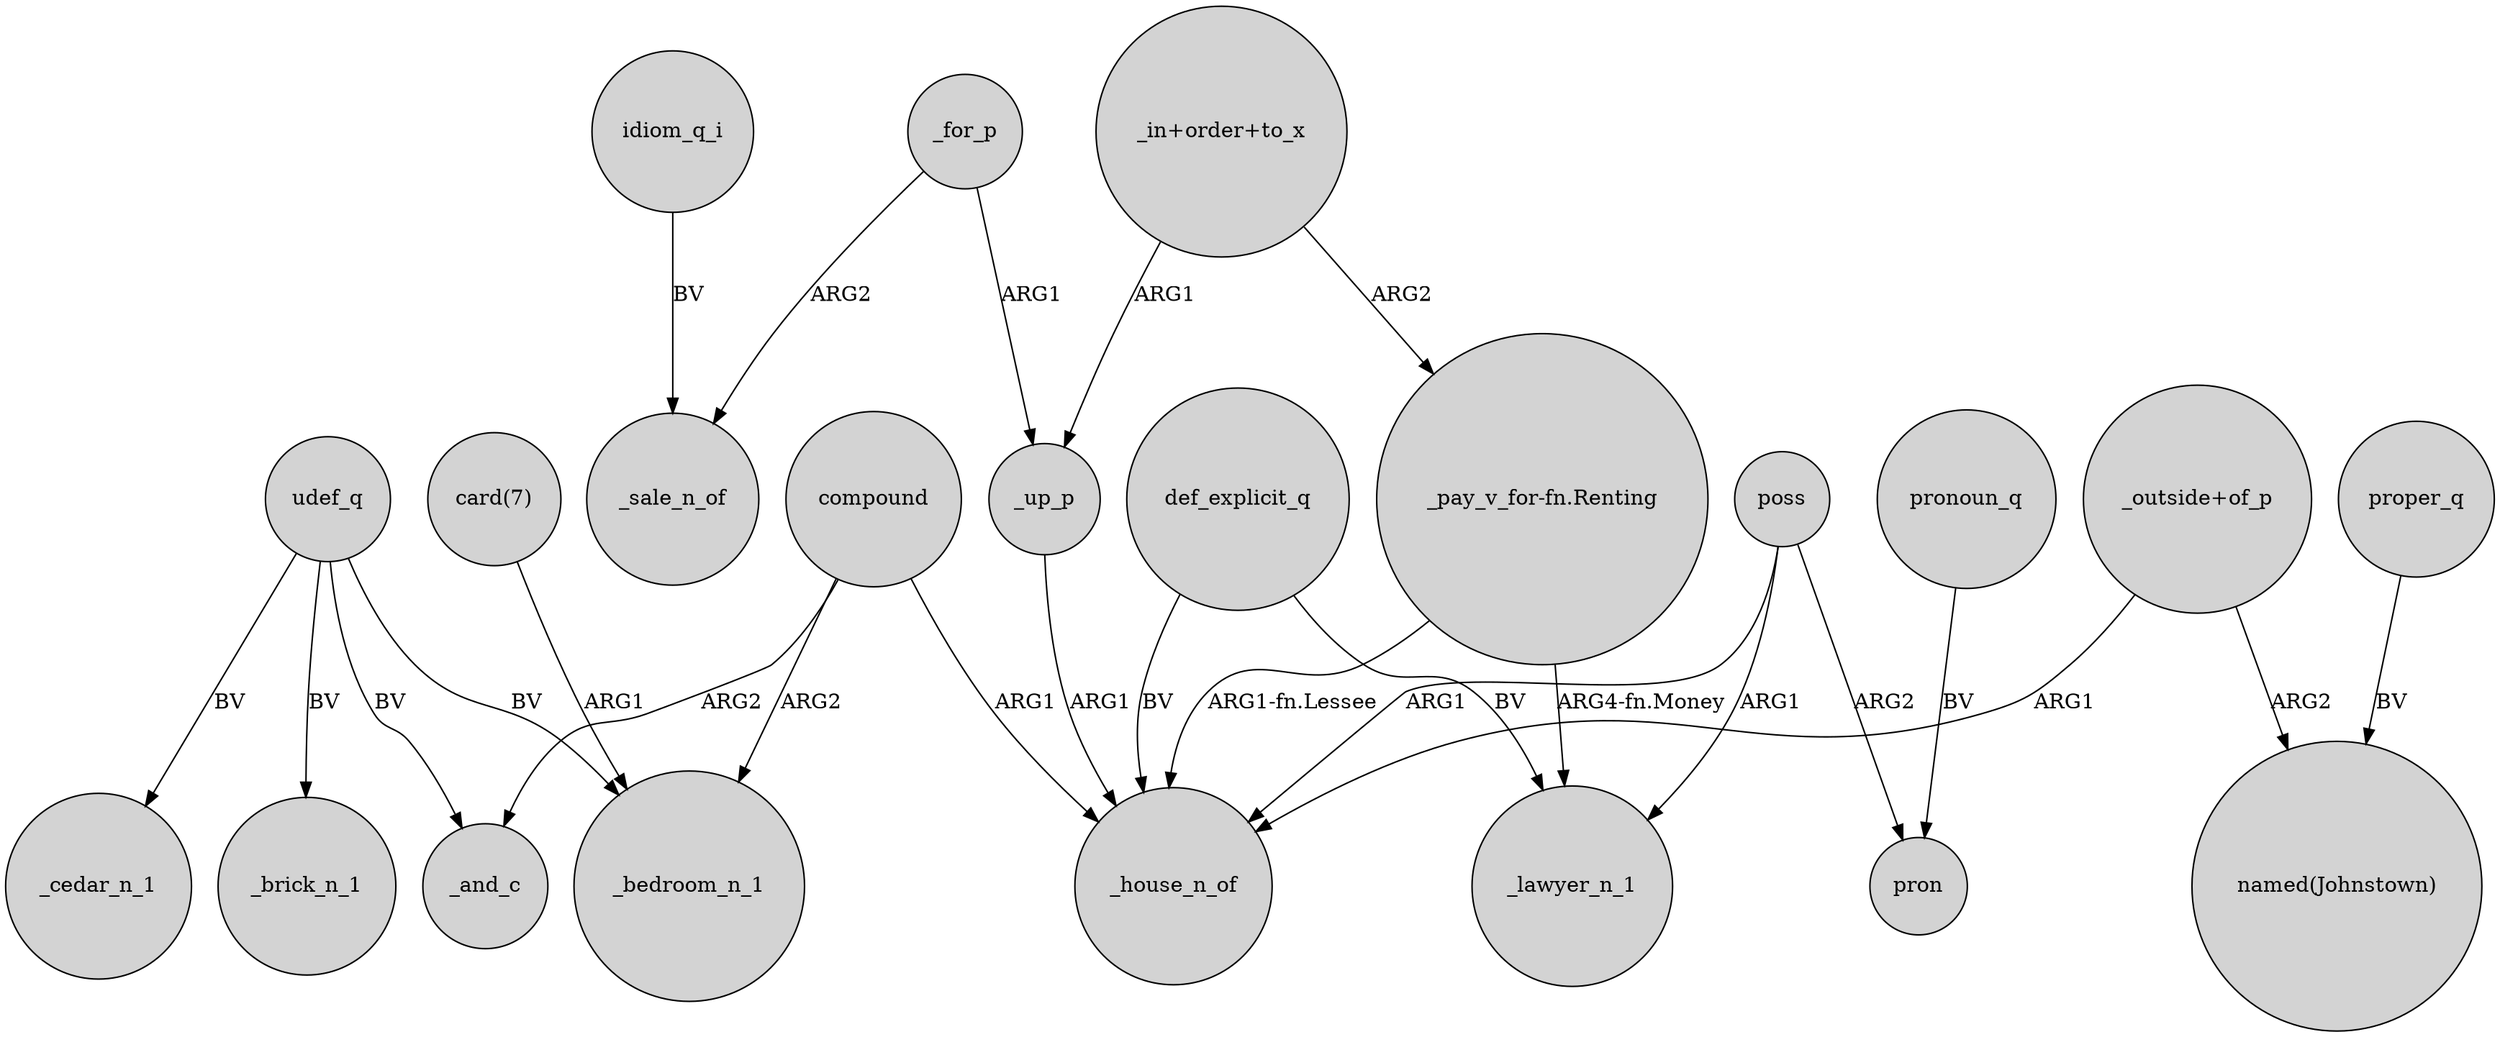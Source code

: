 digraph {
	node [shape=circle style=filled]
	udef_q -> _cedar_n_1 [label=BV]
	compound -> _house_n_of [label=ARG1]
	poss -> _lawyer_n_1 [label=ARG1]
	_up_p -> _house_n_of [label=ARG1]
	_for_p -> _sale_n_of [label=ARG2]
	poss -> _house_n_of [label=ARG1]
	"_pay_v_for-fn.Renting" -> _house_n_of [label="ARG1-fn.Lessee"]
	udef_q -> _and_c [label=BV]
	"_pay_v_for-fn.Renting" -> _lawyer_n_1 [label="ARG4-fn.Money"]
	compound -> _and_c [label=ARG2]
	pronoun_q -> pron [label=BV]
	_for_p -> _up_p [label=ARG1]
	poss -> pron [label=ARG2]
	def_explicit_q -> _house_n_of [label=BV]
	"_in+order+to_x" -> "_pay_v_for-fn.Renting" [label=ARG2]
	"_in+order+to_x" -> _up_p [label=ARG1]
	udef_q -> _bedroom_n_1 [label=BV]
	proper_q -> "named(Johnstown)" [label=BV]
	compound -> _bedroom_n_1 [label=ARG2]
	"_outside+of_p" -> "named(Johnstown)" [label=ARG2]
	def_explicit_q -> _lawyer_n_1 [label=BV]
	"card(7)" -> _bedroom_n_1 [label=ARG1]
	udef_q -> _brick_n_1 [label=BV]
	idiom_q_i -> _sale_n_of [label=BV]
	"_outside+of_p" -> _house_n_of [label=ARG1]
}
